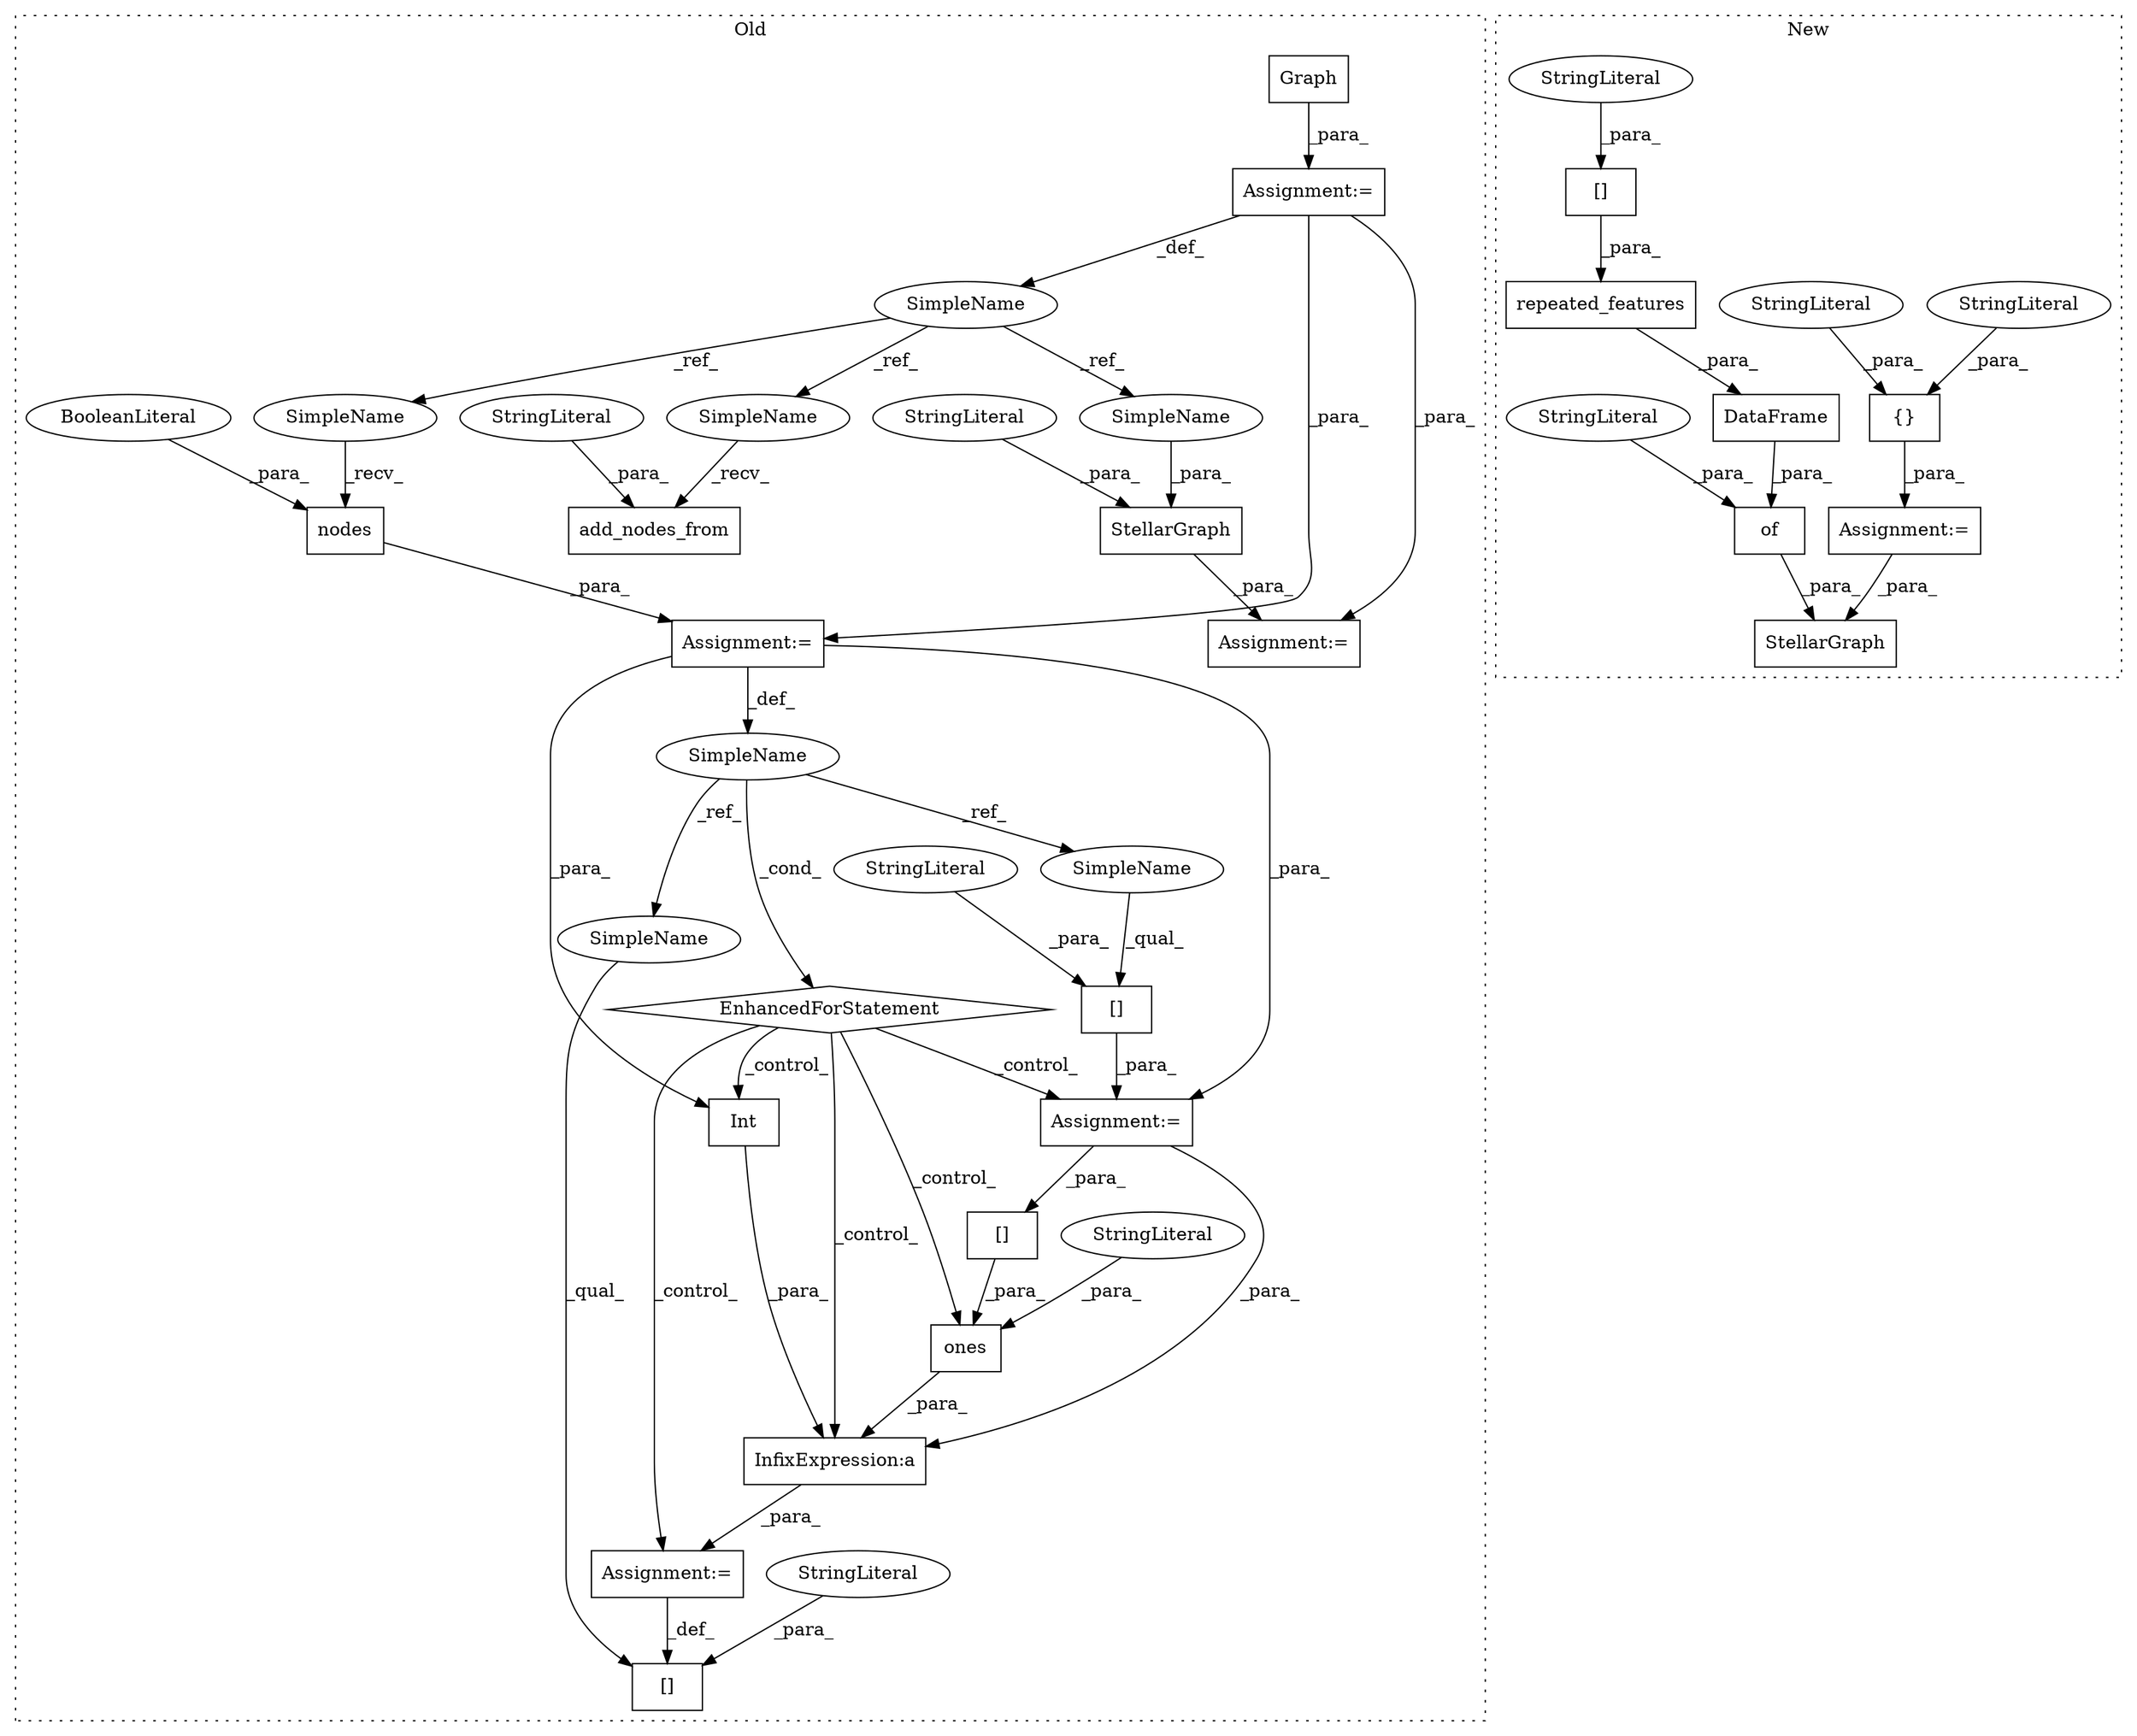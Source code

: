 digraph G {
subgraph cluster0 {
1 [label="StellarGraph" a="32" s="1765,1789" l="13,1" shape="box"];
4 [label="StringLiteral" a="45" s="1780" l="9" shape="ellipse"];
5 [label="SimpleName" a="42" s="1269" l="1" shape="ellipse"];
6 [label="add_nodes_from" a="32" s="1295,1327" l="15,1" shape="box"];
7 [label="StringLiteral" a="45" s="1323" l="4" shape="ellipse"];
8 [label="nodes" a="32" s="1627,1637" l="6,1" shape="box"];
9 [label="EnhancedForStatement" a="70" s="1544,1638" l="69,2" shape="diamond"];
10 [label="SimpleName" a="42" s="1617" l="5" shape="ellipse"];
11 [label="ones" a="32" s="1710,1745" l="5,1" shape="box"];
12 [label="InfixExpression:a" a="27" s="1701" l="3" shape="box"];
13 [label="[]" a="2" s="1677,1692" l="6,1" shape="box"];
14 [label="BooleanLiteral" a="9" s="1633" l="4" shape="ellipse"];
15 [label="[]" a="2" s="1653,1666" l="6,1" shape="box"];
16 [label="StringLiteral" a="45" s="1740" l="5" shape="ellipse"];
17 [label="[]" a="2" s="1715,1738" l="21,1" shape="box"];
18 [label="StringLiteral" a="45" s="1659" l="7" shape="ellipse"];
19 [label="StringLiteral" a="45" s="1683" l="9" shape="ellipse"];
20 [label="Int" a="32" s="1695,1700" l="4,1" shape="box"];
21 [label="Graph" a="32" s="1280" l="7" shape="box"];
31 [label="Assignment:=" a="7" s="1764" l="1" shape="box"];
32 [label="Assignment:=" a="7" s="1270" l="1" shape="box"];
33 [label="Assignment:=" a="7" s="1544,1638" l="69,2" shape="box"];
34 [label="Assignment:=" a="7" s="1693" l="1" shape="box"];
35 [label="Assignment:=" a="7" s="1652" l="1" shape="box"];
36 [label="SimpleName" a="42" s="1625" l="1" shape="ellipse"];
37 [label="SimpleName" a="42" s="1778" l="1" shape="ellipse"];
38 [label="SimpleName" a="42" s="1293" l="1" shape="ellipse"];
39 [label="SimpleName" a="42" s="1677" l="5" shape="ellipse"];
40 [label="SimpleName" a="42" s="1653" l="5" shape="ellipse"];
label = "Old";
style="dotted";
}
subgraph cluster1 {
2 [label="[]" a="2" s="1470,1495" l="21,1" shape="box"];
3 [label="StringLiteral" a="45" s="1491" l="4" shape="ellipse"];
22 [label="repeated_features" a="32" s="1439,1496" l="18,1" shape="box"];
23 [label="StellarGraph" a="32" s="1798,1822" l="13,1" shape="box"];
24 [label="of" a="32" s="1414,1606" l="3,1" shape="box"];
25 [label="{}" a="4" s="1759,1777" l="1,1" shape="box"];
26 [label="DataFrame" a="32" s="1429,1510" l="10,1" shape="box"];
27 [label="StringLiteral" a="45" s="1760" l="8" shape="ellipse"];
28 [label="StringLiteral" a="45" s="1769" l="8" shape="ellipse"];
29 [label="StringLiteral" a="45" s="1417" l="4" shape="ellipse"];
30 [label="Assignment:=" a="7" s="1618" l="1" shape="box"];
label = "New";
style="dotted";
}
1 -> 31 [label="_para_"];
2 -> 22 [label="_para_"];
3 -> 2 [label="_para_"];
4 -> 1 [label="_para_"];
5 -> 36 [label="_ref_"];
5 -> 38 [label="_ref_"];
5 -> 37 [label="_ref_"];
7 -> 6 [label="_para_"];
8 -> 33 [label="_para_"];
9 -> 34 [label="_control_"];
9 -> 12 [label="_control_"];
9 -> 11 [label="_control_"];
9 -> 20 [label="_control_"];
9 -> 35 [label="_control_"];
10 -> 40 [label="_ref_"];
10 -> 9 [label="_cond_"];
10 -> 39 [label="_ref_"];
11 -> 12 [label="_para_"];
12 -> 34 [label="_para_"];
14 -> 8 [label="_para_"];
15 -> 35 [label="_para_"];
16 -> 11 [label="_para_"];
17 -> 11 [label="_para_"];
18 -> 15 [label="_para_"];
19 -> 13 [label="_para_"];
20 -> 12 [label="_para_"];
21 -> 32 [label="_para_"];
22 -> 26 [label="_para_"];
24 -> 23 [label="_para_"];
25 -> 30 [label="_para_"];
26 -> 24 [label="_para_"];
27 -> 25 [label="_para_"];
28 -> 25 [label="_para_"];
29 -> 24 [label="_para_"];
30 -> 23 [label="_para_"];
32 -> 5 [label="_def_"];
32 -> 33 [label="_para_"];
32 -> 31 [label="_para_"];
33 -> 20 [label="_para_"];
33 -> 10 [label="_def_"];
33 -> 35 [label="_para_"];
34 -> 13 [label="_def_"];
35 -> 17 [label="_para_"];
35 -> 12 [label="_para_"];
36 -> 8 [label="_recv_"];
37 -> 1 [label="_para_"];
38 -> 6 [label="_recv_"];
39 -> 13 [label="_qual_"];
40 -> 15 [label="_qual_"];
}